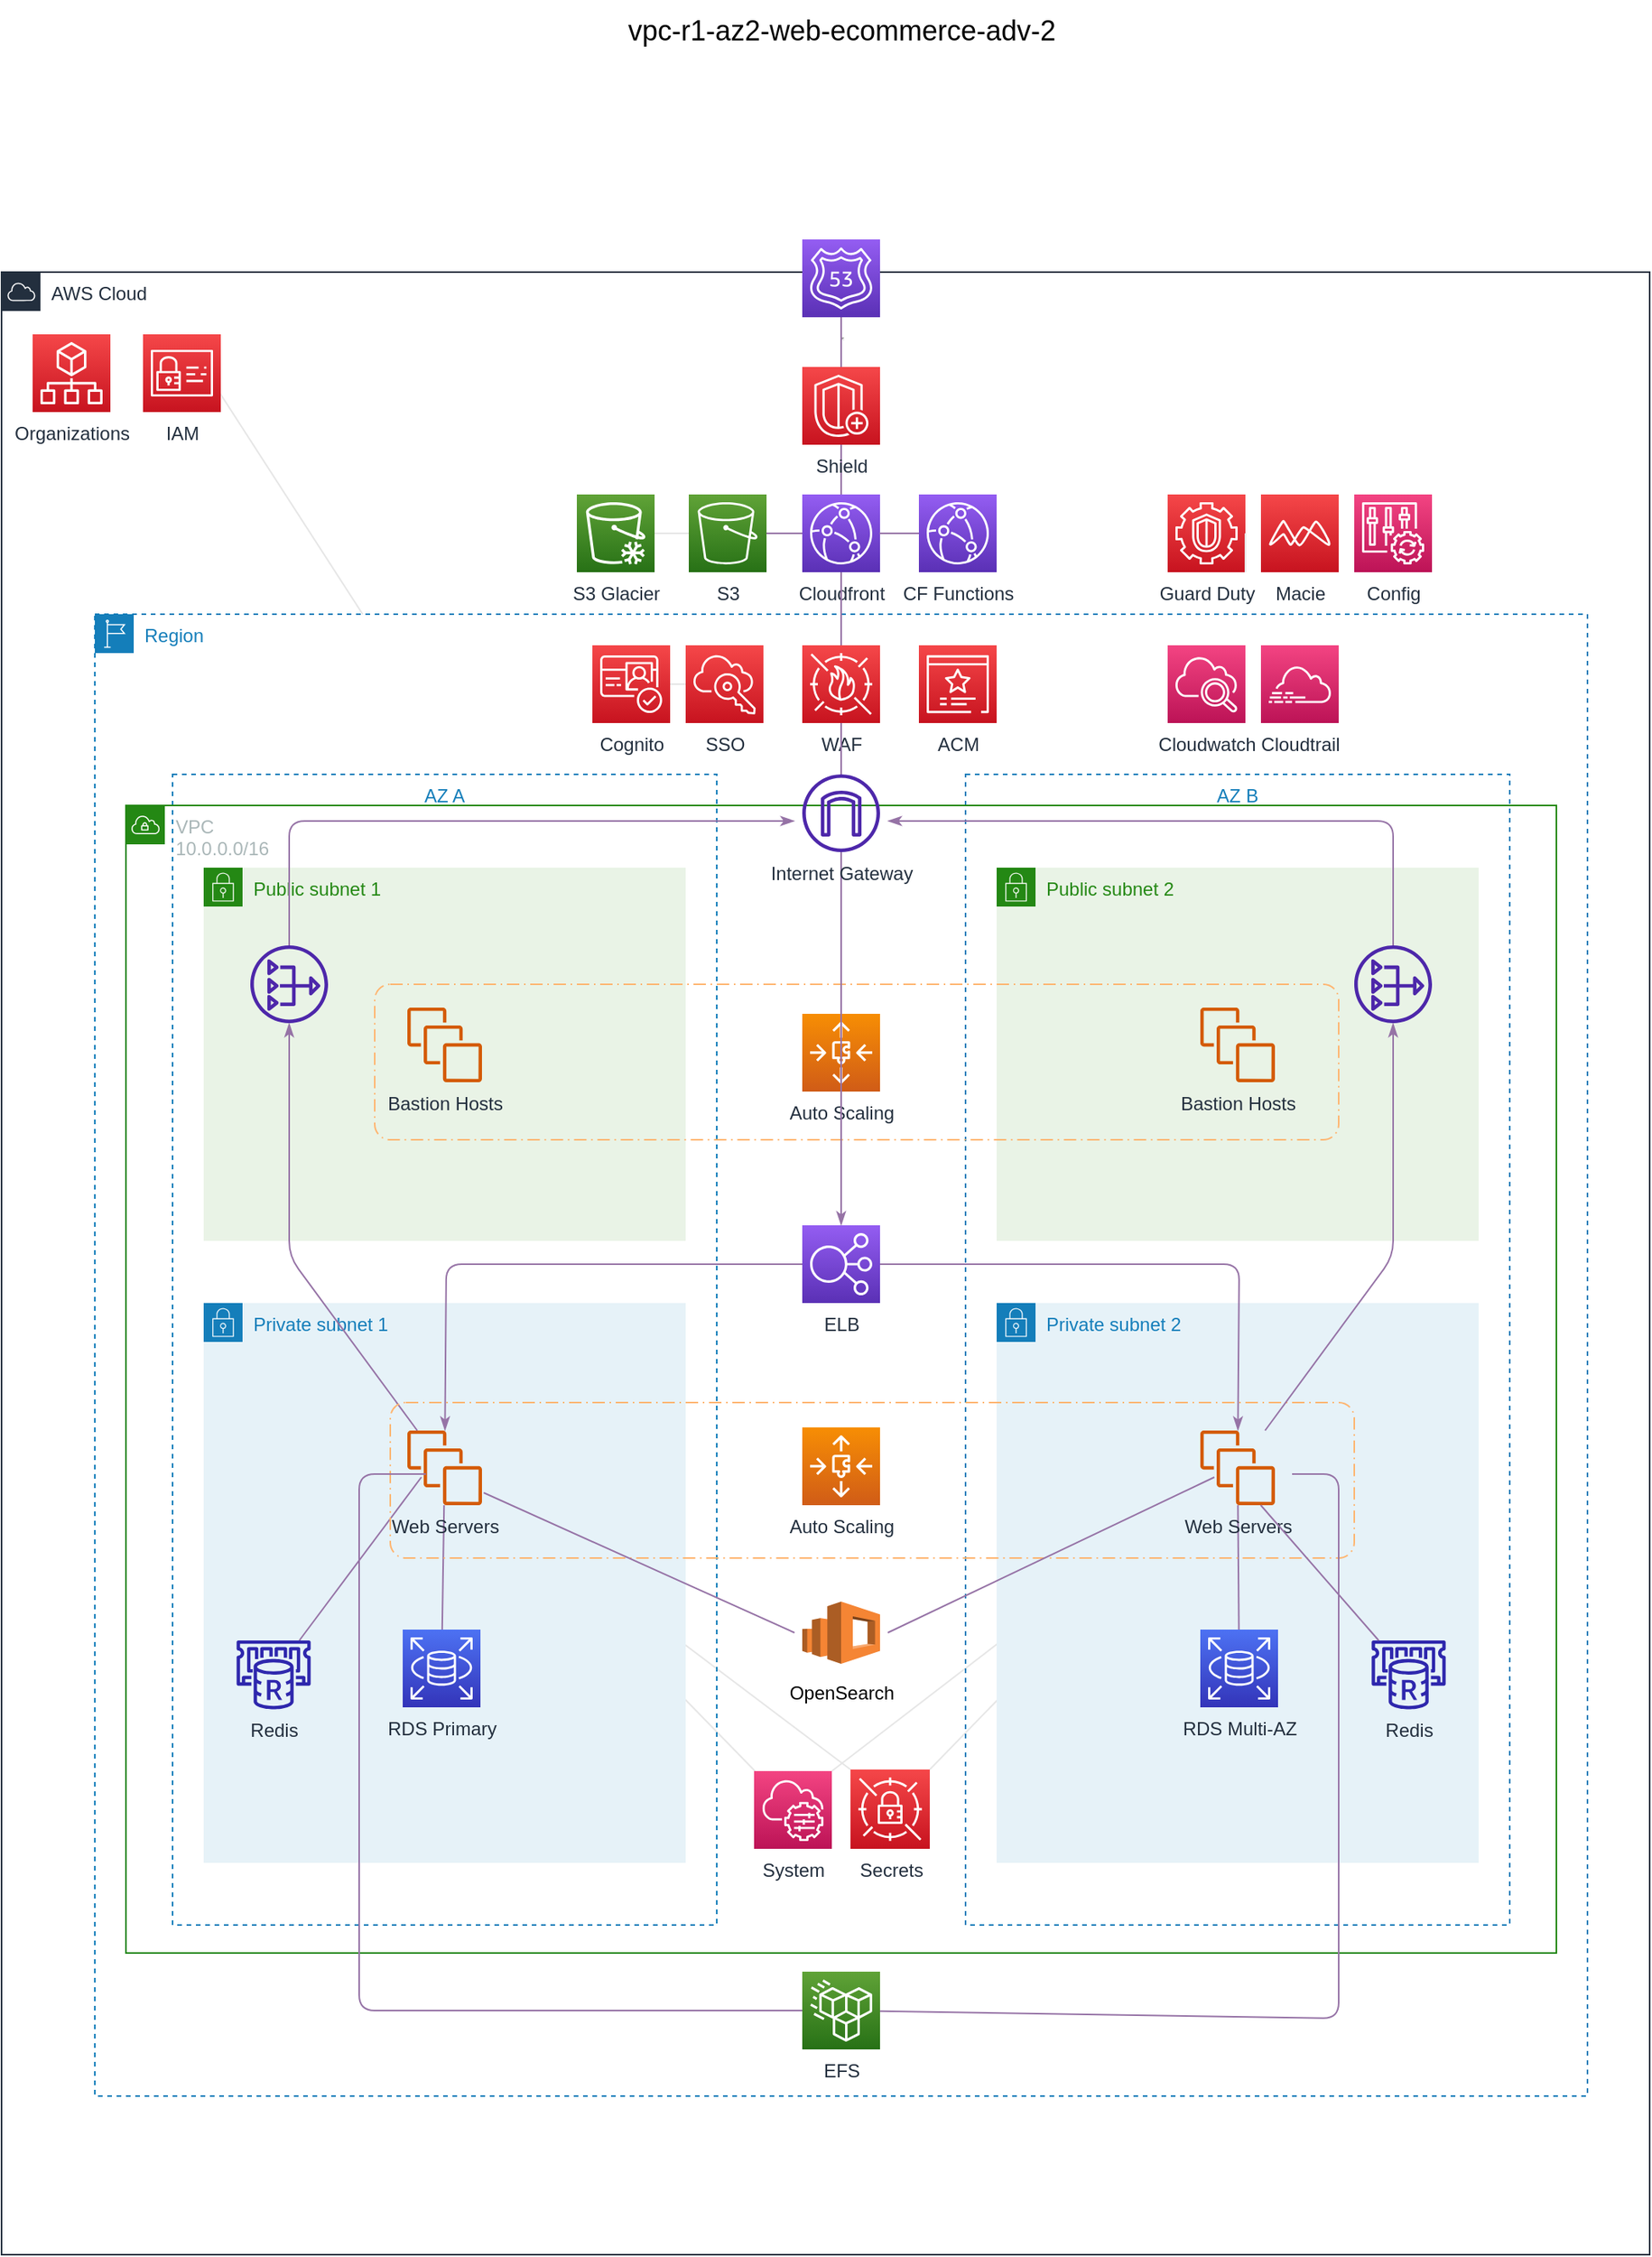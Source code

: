<mxfile version="20.8.16" type="device"><diagram name="Page-1" id="RVRN6z7Y3mXThmnd-GB7"><mxGraphModel dx="1774" dy="1296" grid="1" gridSize="10" guides="1" tooltips="1" connect="1" arrows="1" fold="1" page="1" pageScale="1" pageWidth="1100" pageHeight="1700" math="0" shadow="0"><root><mxCell id="0"/><mxCell id="1" parent="0"/><mxCell id="J4mi_5-vg6hKInEuO256-11" value="&lt;font style=&quot;font-size: 18px;&quot;&gt;vpc-r1-az2-web-ecommerce-adv-2&lt;/font&gt;" style="text;html=1;align=center;verticalAlign=middle;resizable=0;points=[];autosize=1;strokeColor=none;fillColor=none;" vertex="1" parent="1"><mxGeometry x="410" y="10" width="300" height="40" as="geometry"/></mxCell><mxCell id="J4mi_5-vg6hKInEuO256-153" value="" style="group" vertex="1" connectable="0" parent="1"><mxGeometry x="20" y="164" width="1060" height="1296" as="geometry"/></mxCell><mxCell id="J4mi_5-vg6hKInEuO256-117" style="edgeStyle=none;rounded=1;orthogonalLoop=1;jettySize=auto;html=1;fontSize=12;endArrow=none;endFill=0;elbow=vertical;fillColor=#f5f5f5;strokeColor=#E6E6E6;" edge="1" parent="J4mi_5-vg6hKInEuO256-153" source="J4mi_5-vg6hKInEuO256-109"><mxGeometry relative="1" as="geometry"><mxPoint x="310" y="806" as="targetPoint"/></mxGeometry></mxCell><mxCell id="J4mi_5-vg6hKInEuO256-118" style="edgeStyle=none;rounded=1;orthogonalLoop=1;jettySize=auto;html=1;exitX=1;exitY=0;exitDx=0;exitDy=0;exitPerimeter=0;strokeColor=#E6E6E6;fontSize=12;endArrow=none;endFill=0;elbow=vertical;" edge="1" parent="J4mi_5-vg6hKInEuO256-153" source="J4mi_5-vg6hKInEuO256-109"><mxGeometry relative="1" as="geometry"><mxPoint x="780" y="796" as="targetPoint"/></mxGeometry></mxCell><mxCell id="J4mi_5-vg6hKInEuO256-119" style="edgeStyle=none;rounded=1;orthogonalLoop=1;jettySize=auto;html=1;exitX=0;exitY=0;exitDx=0;exitDy=0;exitPerimeter=0;strokeColor=#E6E6E6;fontSize=12;endArrow=none;endFill=0;elbow=vertical;" edge="1" parent="J4mi_5-vg6hKInEuO256-153" source="J4mi_5-vg6hKInEuO256-107"><mxGeometry relative="1" as="geometry"><mxPoint x="310" y="806" as="targetPoint"/></mxGeometry></mxCell><mxCell id="J4mi_5-vg6hKInEuO256-120" style="edgeStyle=none;rounded=1;orthogonalLoop=1;jettySize=auto;html=1;exitX=1;exitY=0;exitDx=0;exitDy=0;exitPerimeter=0;strokeColor=#E6E6E6;fontSize=12;endArrow=none;endFill=0;elbow=vertical;" edge="1" parent="J4mi_5-vg6hKInEuO256-153" source="J4mi_5-vg6hKInEuO256-107"><mxGeometry relative="1" as="geometry"><mxPoint x="780" y="796" as="targetPoint"/></mxGeometry></mxCell><mxCell id="J4mi_5-vg6hKInEuO256-131" value="Cognito" style="sketch=0;points=[[0,0,0],[0.25,0,0],[0.5,0,0],[0.75,0,0],[1,0,0],[0,1,0],[0.25,1,0],[0.5,1,0],[0.75,1,0],[1,1,0],[0,0.25,0],[0,0.5,0],[0,0.75,0],[1,0.25,0],[1,0.5,0],[1,0.75,0]];outlineConnect=0;fontColor=#232F3E;gradientColor=#F54749;gradientDirection=north;fillColor=#C7131F;strokeColor=#ffffff;dashed=0;verticalLabelPosition=bottom;verticalAlign=top;align=center;html=1;fontSize=12;fontStyle=0;aspect=fixed;shape=mxgraph.aws4.resourceIcon;resIcon=mxgraph.aws4.cognito;shadow=0;strokeWidth=1;" vertex="1" parent="J4mi_5-vg6hKInEuO256-153"><mxGeometry x="380" y="261" width="50" height="50" as="geometry"/></mxCell><mxCell id="J4mi_5-vg6hKInEuO256-134" value="SSO" style="sketch=0;points=[[0,0,0],[0.25,0,0],[0.5,0,0],[0.75,0,0],[1,0,0],[0,1,0],[0.25,1,0],[0.5,1,0],[0.75,1,0],[1,1,0],[0,0.25,0],[0,0.5,0],[0,0.75,0],[1,0.25,0],[1,0.5,0],[1,0.75,0]];outlineConnect=0;fontColor=#232F3E;gradientColor=#F54749;gradientDirection=north;fillColor=#C7131F;strokeColor=#ffffff;dashed=0;verticalLabelPosition=bottom;verticalAlign=top;align=center;html=1;fontSize=12;fontStyle=0;aspect=fixed;shape=mxgraph.aws4.resourceIcon;resIcon=mxgraph.aws4.single_sign_on;shadow=0;strokeWidth=1;" vertex="1" parent="J4mi_5-vg6hKInEuO256-153"><mxGeometry x="440" y="261" width="50" height="50" as="geometry"/></mxCell><mxCell id="J4mi_5-vg6hKInEuO256-136" value="" style="edgeStyle=none;rounded=1;orthogonalLoop=1;jettySize=auto;html=1;strokeColor=#E6E6E6;fontSize=12;endArrow=none;endFill=0;elbow=vertical;" edge="1" parent="J4mi_5-vg6hKInEuO256-153" source="J4mi_5-vg6hKInEuO256-131" target="J4mi_5-vg6hKInEuO256-134"><mxGeometry relative="1" as="geometry"/></mxCell><mxCell id="J4mi_5-vg6hKInEuO256-1" value="AWS Cloud" style="points=[[0,0],[0.25,0],[0.5,0],[0.75,0],[1,0],[1,0.25],[1,0.5],[1,0.75],[1,1],[0.75,1],[0.5,1],[0.25,1],[0,1],[0,0.75],[0,0.5],[0,0.25]];outlineConnect=0;gradientColor=none;html=1;whiteSpace=wrap;fontSize=12;fontStyle=0;container=0;pointerEvents=0;collapsible=0;recursiveResize=0;shape=mxgraph.aws4.group;grIcon=mxgraph.aws4.group_aws_cloud;strokeColor=#232F3E;fillColor=none;verticalAlign=top;align=left;spacingLeft=30;fontColor=#232F3E;dashed=0;movable=1;resizable=1;rotatable=1;deletable=1;editable=1;connectable=1;" vertex="1" parent="J4mi_5-vg6hKInEuO256-153"><mxGeometry y="21" width="1060" height="1275" as="geometry"/></mxCell><mxCell id="J4mi_5-vg6hKInEuO256-13" value="Public subnet 1&lt;br&gt;" style="points=[[0,0],[0.25,0],[0.5,0],[0.75,0],[1,0],[1,0.25],[1,0.5],[1,0.75],[1,1],[0.75,1],[0.5,1],[0.25,1],[0,1],[0,0.75],[0,0.5],[0,0.25]];outlineConnect=0;gradientColor=none;html=1;whiteSpace=wrap;fontSize=12;fontStyle=0;container=1;pointerEvents=0;collapsible=0;recursiveResize=0;shape=mxgraph.aws4.group;grIcon=mxgraph.aws4.group_security_group;grStroke=0;strokeColor=#248814;fillColor=#E9F3E6;verticalAlign=top;align=left;spacingLeft=30;fontColor=#248814;dashed=0;" vertex="1" parent="J4mi_5-vg6hKInEuO256-153"><mxGeometry x="130" y="404" width="310" height="240" as="geometry"/></mxCell><mxCell id="J4mi_5-vg6hKInEuO256-33" value="Bastion Hosts" style="sketch=0;outlineConnect=0;fontColor=#232F3E;gradientColor=none;fillColor=#D45B07;strokeColor=none;dashed=0;verticalLabelPosition=bottom;verticalAlign=top;align=center;html=1;fontSize=12;fontStyle=0;aspect=fixed;pointerEvents=1;shape=mxgraph.aws4.instances;shadow=0;" vertex="1" parent="J4mi_5-vg6hKInEuO256-13"><mxGeometry x="131" y="90" width="48" height="48" as="geometry"/></mxCell><mxCell id="J4mi_5-vg6hKInEuO256-14" value="Private subnet 1" style="points=[[0,0],[0.25,0],[0.5,0],[0.75,0],[1,0],[1,0.25],[1,0.5],[1,0.75],[1,1],[0.75,1],[0.5,1],[0.25,1],[0,1],[0,0.75],[0,0.5],[0,0.25]];outlineConnect=0;gradientColor=none;html=1;whiteSpace=wrap;fontSize=12;fontStyle=0;container=1;pointerEvents=0;collapsible=0;recursiveResize=0;shape=mxgraph.aws4.group;grIcon=mxgraph.aws4.group_security_group;grStroke=0;strokeColor=#147EBA;fillColor=#E6F2F8;verticalAlign=top;align=left;spacingLeft=30;fontColor=#147EBA;dashed=0;" vertex="1" parent="J4mi_5-vg6hKInEuO256-153"><mxGeometry x="130" y="684" width="310" height="360" as="geometry"/></mxCell><mxCell id="J4mi_5-vg6hKInEuO256-43" style="edgeStyle=none;rounded=1;orthogonalLoop=1;jettySize=auto;html=1;fontSize=18;endArrow=none;endFill=0;fillColor=#e1d5e7;strokeColor=#9673a6;" edge="1" parent="J4mi_5-vg6hKInEuO256-14" source="J4mi_5-vg6hKInEuO256-31" target="J4mi_5-vg6hKInEuO256-37"><mxGeometry relative="1" as="geometry"/></mxCell><mxCell id="J4mi_5-vg6hKInEuO256-31" value="Web Servers" style="sketch=0;outlineConnect=0;fontColor=#232F3E;gradientColor=none;fillColor=#D45B07;strokeColor=none;dashed=0;verticalLabelPosition=bottom;verticalAlign=top;align=center;html=1;fontSize=12;fontStyle=0;aspect=fixed;pointerEvents=1;shape=mxgraph.aws4.instances;shadow=0;" vertex="1" parent="J4mi_5-vg6hKInEuO256-14"><mxGeometry x="131" y="82" width="48" height="48" as="geometry"/></mxCell><mxCell id="J4mi_5-vg6hKInEuO256-37" value="RDS Primary" style="sketch=0;points=[[0,0,0],[0.25,0,0],[0.5,0,0],[0.75,0,0],[1,0,0],[0,1,0],[0.25,1,0],[0.5,1,0],[0.75,1,0],[1,1,0],[0,0.25,0],[0,0.5,0],[0,0.75,0],[1,0.25,0],[1,0.5,0],[1,0.75,0]];outlineConnect=0;fontColor=#232F3E;gradientColor=#4D72F3;gradientDirection=north;fillColor=#3334B9;strokeColor=#ffffff;dashed=0;verticalLabelPosition=bottom;verticalAlign=top;align=center;html=1;fontSize=12;fontStyle=0;aspect=fixed;shape=mxgraph.aws4.resourceIcon;resIcon=mxgraph.aws4.rds;shadow=0;" vertex="1" parent="J4mi_5-vg6hKInEuO256-14"><mxGeometry x="128" y="210" width="50" height="50" as="geometry"/></mxCell><mxCell id="J4mi_5-vg6hKInEuO256-2" value="Region" style="points=[[0,0],[0.25,0],[0.5,0],[0.75,0],[1,0],[1,0.25],[1,0.5],[1,0.75],[1,1],[0.75,1],[0.5,1],[0.25,1],[0,1],[0,0.75],[0,0.5],[0,0.25]];outlineConnect=0;gradientColor=none;html=1;whiteSpace=wrap;fontSize=12;fontStyle=0;container=0;pointerEvents=0;collapsible=0;recursiveResize=0;shape=mxgraph.aws4.group;grIcon=mxgraph.aws4.group_region;strokeColor=#147EBA;fillColor=none;verticalAlign=top;align=left;spacingLeft=30;fontColor=#147EBA;dashed=1;" vertex="1" parent="J4mi_5-vg6hKInEuO256-153"><mxGeometry x="60" y="241" width="960" height="953" as="geometry"/></mxCell><mxCell id="J4mi_5-vg6hKInEuO256-9" value="AZ A" style="fillColor=none;strokeColor=#147EBA;dashed=1;verticalAlign=top;fontStyle=0;fontColor=#147EBA;" vertex="1" parent="J4mi_5-vg6hKInEuO256-153"><mxGeometry x="110" y="344" width="350" height="740" as="geometry"/></mxCell><mxCell id="J4mi_5-vg6hKInEuO256-48" style="edgeStyle=none;rounded=1;orthogonalLoop=1;jettySize=auto;html=1;fontSize=18;endArrow=classicThin;endFill=1;fillColor=#e1d5e7;strokeColor=#9673a6;" edge="1" parent="J4mi_5-vg6hKInEuO256-153" source="J4mi_5-vg6hKInEuO256-35"><mxGeometry relative="1" as="geometry"><mxPoint x="510" y="374" as="targetPoint"/><Array as="points"><mxPoint x="185" y="374"/></Array></mxGeometry></mxCell><mxCell id="J4mi_5-vg6hKInEuO256-35" value="" style="sketch=0;outlineConnect=0;fontColor=#232F3E;gradientColor=none;fillColor=#4D27AA;strokeColor=none;dashed=0;verticalLabelPosition=bottom;verticalAlign=top;align=center;html=1;fontSize=12;fontStyle=0;aspect=fixed;pointerEvents=1;shape=mxgraph.aws4.nat_gateway;shadow=0;" vertex="1" parent="J4mi_5-vg6hKInEuO256-153"><mxGeometry x="160" y="454" width="50" height="50" as="geometry"/></mxCell><mxCell id="J4mi_5-vg6hKInEuO256-41" style="edgeStyle=none;rounded=1;orthogonalLoop=1;jettySize=auto;html=1;fontSize=18;endArrow=classicThin;endFill=1;fillColor=#e1d5e7;strokeColor=#9673a6;" edge="1" parent="J4mi_5-vg6hKInEuO256-153" source="J4mi_5-vg6hKInEuO256-29" target="J4mi_5-vg6hKInEuO256-31"><mxGeometry relative="1" as="geometry"><Array as="points"><mxPoint x="286" y="659"/></Array></mxGeometry></mxCell><mxCell id="J4mi_5-vg6hKInEuO256-47" style="edgeStyle=none;rounded=1;orthogonalLoop=1;jettySize=auto;html=1;fontSize=18;endArrow=classicThin;endFill=1;fillColor=#e1d5e7;strokeColor=#9673a6;" edge="1" parent="J4mi_5-vg6hKInEuO256-153" source="J4mi_5-vg6hKInEuO256-31" target="J4mi_5-vg6hKInEuO256-35"><mxGeometry relative="1" as="geometry"><Array as="points"><mxPoint x="185" y="654"/></Array></mxGeometry></mxCell><mxCell id="J4mi_5-vg6hKInEuO256-82" value="Cloudfront" style="sketch=0;points=[[0,0,0],[0.25,0,0],[0.5,0,0],[0.75,0,0],[1,0,0],[0,1,0],[0.25,1,0],[0.5,1,0],[0.75,1,0],[1,1,0],[0,0.25,0],[0,0.5,0],[0,0.75,0],[1,0.25,0],[1,0.5,0],[1,0.75,0]];outlineConnect=0;fontColor=#232F3E;gradientColor=#945DF2;gradientDirection=north;fillColor=#5A30B5;strokeColor=#ffffff;dashed=0;verticalLabelPosition=bottom;verticalAlign=top;align=center;html=1;fontSize=12;fontStyle=0;aspect=fixed;shape=mxgraph.aws4.resourceIcon;resIcon=mxgraph.aws4.cloudfront;shadow=0;strokeWidth=1;" vertex="1" parent="J4mi_5-vg6hKInEuO256-153"><mxGeometry x="515" y="164" width="50" height="50" as="geometry"/></mxCell><mxCell id="J4mi_5-vg6hKInEuO256-86" style="edgeStyle=none;rounded=1;orthogonalLoop=1;jettySize=auto;html=1;fontSize=18;endArrow=none;endFill=0;fillColor=#e1d5e7;strokeColor=#9673a6;" edge="1" parent="J4mi_5-vg6hKInEuO256-153" source="J4mi_5-vg6hKInEuO256-85" target="J4mi_5-vg6hKInEuO256-82"><mxGeometry relative="1" as="geometry"/></mxCell><mxCell id="J4mi_5-vg6hKInEuO256-85" value="S3" style="sketch=0;points=[[0,0,0],[0.25,0,0],[0.5,0,0],[0.75,0,0],[1,0,0],[0,1,0],[0.25,1,0],[0.5,1,0],[0.75,1,0],[1,1,0],[0,0.25,0],[0,0.5,0],[0,0.75,0],[1,0.25,0],[1,0.5,0],[1,0.75,0]];outlineConnect=0;fontColor=#232F3E;gradientColor=#60A337;gradientDirection=north;fillColor=#277116;strokeColor=#ffffff;dashed=0;verticalLabelPosition=bottom;verticalAlign=top;align=center;html=1;fontSize=12;fontStyle=0;aspect=fixed;shape=mxgraph.aws4.resourceIcon;resIcon=mxgraph.aws4.s3;shadow=0;strokeWidth=1;" vertex="1" parent="J4mi_5-vg6hKInEuO256-153"><mxGeometry x="442" y="164" width="50" height="50" as="geometry"/></mxCell><mxCell id="J4mi_5-vg6hKInEuO256-81" style="edgeStyle=none;rounded=1;orthogonalLoop=1;jettySize=auto;html=1;fontSize=18;endArrow=none;endFill=0;fillColor=#e1d5e7;strokeColor=#9673a6;" edge="1" parent="J4mi_5-vg6hKInEuO256-153" source="J4mi_5-vg6hKInEuO256-72"><mxGeometry relative="1" as="geometry"><mxPoint x="270" y="796" as="targetPoint"/></mxGeometry></mxCell><mxCell id="J4mi_5-vg6hKInEuO256-97" style="edgeStyle=entityRelationEdgeStyle;rounded=1;orthogonalLoop=1;jettySize=auto;html=1;entryX=1;entryY=0.5;entryDx=0;entryDy=0;entryPerimeter=0;fontSize=12;endArrow=none;endFill=0;elbow=vertical;fillColor=#e1d5e7;strokeColor=#9673a6;" edge="1" parent="J4mi_5-vg6hKInEuO256-153" source="J4mi_5-vg6hKInEuO256-95" target="J4mi_5-vg6hKInEuO256-82"><mxGeometry relative="1" as="geometry"/></mxCell><mxCell id="J4mi_5-vg6hKInEuO256-95" value="CF Functions" style="sketch=0;points=[[0,0,0],[0.25,0,0],[0.5,0,0],[0.75,0,0],[1,0,0],[0,1,0],[0.25,1,0],[0.5,1,0],[0.75,1,0],[1,1,0],[0,0.25,0],[0,0.5,0],[0,0.75,0],[1,0.25,0],[1,0.5,0],[1,0.75,0]];outlineConnect=0;fontColor=#232F3E;gradientColor=#945DF2;gradientDirection=north;fillColor=#5A30B5;strokeColor=#ffffff;dashed=0;verticalLabelPosition=bottom;verticalAlign=top;align=center;html=1;fontSize=12;fontStyle=0;aspect=fixed;shape=mxgraph.aws4.resourceIcon;resIcon=mxgraph.aws4.cloudfront;shadow=0;strokeWidth=1;" vertex="1" parent="J4mi_5-vg6hKInEuO256-153"><mxGeometry x="590" y="164" width="50" height="50" as="geometry"/></mxCell><mxCell id="J4mi_5-vg6hKInEuO256-98" value="ACM" style="sketch=0;points=[[0,0,0],[0.25,0,0],[0.5,0,0],[0.75,0,0],[1,0,0],[0,1,0],[0.25,1,0],[0.5,1,0],[0.75,1,0],[1,1,0],[0,0.25,0],[0,0.5,0],[0,0.75,0],[1,0.25,0],[1,0.5,0],[1,0.75,0]];outlineConnect=0;fontColor=#232F3E;gradientColor=#F54749;gradientDirection=north;fillColor=#C7131F;strokeColor=#ffffff;dashed=0;verticalLabelPosition=bottom;verticalAlign=top;align=center;html=1;fontSize=12;fontStyle=0;aspect=fixed;shape=mxgraph.aws4.resourceIcon;resIcon=mxgraph.aws4.certificate_manager_3;shadow=0;strokeWidth=1;" vertex="1" parent="J4mi_5-vg6hKInEuO256-153"><mxGeometry x="590" y="261" width="50" height="50" as="geometry"/></mxCell><mxCell id="J4mi_5-vg6hKInEuO256-20" value="&lt;hr&gt;" style="sketch=0;points=[[0,0,0],[0.25,0,0],[0.5,0,0],[0.75,0,0],[1,0,0],[0,1,0],[0.25,1,0],[0.5,1,0],[0.75,1,0],[1,1,0],[0,0.25,0],[0,0.5,0],[0,0.75,0],[1,0.25,0],[1,0.5,0],[1,0.75,0]];outlineConnect=0;fontColor=#232F3E;gradientColor=#945DF2;gradientDirection=north;fillColor=#5A30B5;strokeColor=#ffffff;dashed=0;verticalLabelPosition=bottom;verticalAlign=top;align=center;html=1;fontSize=12;fontStyle=0;aspect=fixed;shape=mxgraph.aws4.resourceIcon;resIcon=mxgraph.aws4.route_53;" vertex="1" parent="J4mi_5-vg6hKInEuO256-153"><mxGeometry x="515" width="50" height="50" as="geometry"/></mxCell><mxCell id="J4mi_5-vg6hKInEuO256-84" style="edgeStyle=none;rounded=1;orthogonalLoop=1;jettySize=auto;html=1;entryX=0.5;entryY=0;entryDx=0;entryDy=0;entryPerimeter=0;fontSize=18;endArrow=none;endFill=0;fillColor=#e1d5e7;strokeColor=#9673a6;startArrow=none;" edge="1" parent="J4mi_5-vg6hKInEuO256-153" source="J4mi_5-vg6hKInEuO256-140" target="J4mi_5-vg6hKInEuO256-82"><mxGeometry relative="1" as="geometry"/></mxCell><mxCell id="J4mi_5-vg6hKInEuO256-128" style="edgeStyle=none;rounded=1;orthogonalLoop=1;jettySize=auto;html=1;entryX=0;entryY=0.5;entryDx=0;entryDy=0;entryPerimeter=0;strokeColor=#E6E6E6;fontSize=12;endArrow=none;endFill=0;elbow=vertical;fillColor=#f5f5f5;" edge="1" parent="J4mi_5-vg6hKInEuO256-153" source="J4mi_5-vg6hKInEuO256-123" target="J4mi_5-vg6hKInEuO256-85"><mxGeometry relative="1" as="geometry"/></mxCell><mxCell id="J4mi_5-vg6hKInEuO256-123" value="S3 Glacier" style="sketch=0;points=[[0,0,0],[0.25,0,0],[0.5,0,0],[0.75,0,0],[1,0,0],[0,1,0],[0.25,1,0],[0.5,1,0],[0.75,1,0],[1,1,0],[0,0.25,0],[0,0.5,0],[0,0.75,0],[1,0.25,0],[1,0.5,0],[1,0.75,0]];outlineConnect=0;fontColor=#232F3E;gradientColor=#60A337;gradientDirection=north;fillColor=#277116;strokeColor=#ffffff;dashed=0;verticalLabelPosition=bottom;verticalAlign=top;align=center;html=1;fontSize=12;fontStyle=0;aspect=fixed;shape=mxgraph.aws4.resourceIcon;resIcon=mxgraph.aws4.glacier;shadow=0;strokeWidth=1;" vertex="1" parent="J4mi_5-vg6hKInEuO256-153"><mxGeometry x="370" y="164" width="50" height="50" as="geometry"/></mxCell><mxCell id="J4mi_5-vg6hKInEuO256-124" value="" style="edgeStyle=none;rounded=1;orthogonalLoop=1;jettySize=auto;html=1;strokeColor=#E6E6E6;fontSize=12;endArrow=none;endFill=0;elbow=vertical;" edge="1" parent="J4mi_5-vg6hKInEuO256-153" source="J4mi_5-vg6hKInEuO256-85" target="J4mi_5-vg6hKInEuO256-123"><mxGeometry relative="1" as="geometry"/></mxCell><mxCell id="J4mi_5-vg6hKInEuO256-141" style="edgeStyle=none;rounded=1;orthogonalLoop=1;jettySize=auto;html=1;exitX=0.5;exitY=0;exitDx=0;exitDy=0;exitPerimeter=0;strokeColor=#E6E6E6;fontSize=12;endArrow=none;endFill=0;elbow=vertical;" edge="1" parent="J4mi_5-vg6hKInEuO256-153" source="J4mi_5-vg6hKInEuO256-135" target="J4mi_5-vg6hKInEuO256-2"><mxGeometry relative="1" as="geometry"/></mxCell><mxCell id="J4mi_5-vg6hKInEuO256-135" value="IAM" style="sketch=0;points=[[0,0,0],[0.25,0,0],[0.5,0,0],[0.75,0,0],[1,0,0],[0,1,0],[0.25,1,0],[0.5,1,0],[0.75,1,0],[1,1,0],[0,0.25,0],[0,0.5,0],[0,0.75,0],[1,0.25,0],[1,0.5,0],[1,0.75,0]];outlineConnect=0;fontColor=#232F3E;gradientColor=#F54749;gradientDirection=north;fillColor=#C7131F;strokeColor=#ffffff;dashed=0;verticalLabelPosition=bottom;verticalAlign=top;align=center;html=1;fontSize=12;fontStyle=0;aspect=fixed;shape=mxgraph.aws4.resourceIcon;resIcon=mxgraph.aws4.identity_and_access_management;shadow=0;strokeWidth=1;" vertex="1" parent="J4mi_5-vg6hKInEuO256-153"><mxGeometry x="91" y="61" width="50" height="50" as="geometry"/></mxCell><mxCell id="J4mi_5-vg6hKInEuO256-137" value="Guard Duty" style="sketch=0;points=[[0,0,0],[0.25,0,0],[0.5,0,0],[0.75,0,0],[1,0,0],[0,1,0],[0.25,1,0],[0.5,1,0],[0.75,1,0],[1,1,0],[0,0.25,0],[0,0.5,0],[0,0.75,0],[1,0.25,0],[1,0.5,0],[1,0.75,0]];outlineConnect=0;fontColor=#232F3E;gradientColor=#F54749;gradientDirection=north;fillColor=#C7131F;strokeColor=#ffffff;dashed=0;verticalLabelPosition=bottom;verticalAlign=top;align=center;html=1;fontSize=12;fontStyle=0;aspect=fixed;shape=mxgraph.aws4.resourceIcon;resIcon=mxgraph.aws4.guardduty;shadow=0;strokeWidth=1;" vertex="1" parent="J4mi_5-vg6hKInEuO256-153"><mxGeometry x="750" y="164" width="50" height="50" as="geometry"/></mxCell><mxCell id="J4mi_5-vg6hKInEuO256-138" value="Macie" style="sketch=0;points=[[0,0,0],[0.25,0,0],[0.5,0,0],[0.75,0,0],[1,0,0],[0,1,0],[0.25,1,0],[0.5,1,0],[0.75,1,0],[1,1,0],[0,0.25,0],[0,0.5,0],[0,0.75,0],[1,0.25,0],[1,0.5,0],[1,0.75,0]];outlineConnect=0;fontColor=#232F3E;gradientColor=#F54749;gradientDirection=north;fillColor=#C7131F;strokeColor=#ffffff;dashed=0;verticalLabelPosition=bottom;verticalAlign=top;align=center;html=1;fontSize=12;fontStyle=0;aspect=fixed;shape=mxgraph.aws4.resourceIcon;resIcon=mxgraph.aws4.macie;shadow=0;strokeWidth=1;" vertex="1" parent="J4mi_5-vg6hKInEuO256-153"><mxGeometry x="810" y="164" width="50" height="50" as="geometry"/></mxCell><mxCell id="J4mi_5-vg6hKInEuO256-16" value="Public subnet 2" style="points=[[0,0],[0.25,0],[0.5,0],[0.75,0],[1,0],[1,0.25],[1,0.5],[1,0.75],[1,1],[0.75,1],[0.5,1],[0.25,1],[0,1],[0,0.75],[0,0.5],[0,0.25]];outlineConnect=0;gradientColor=none;html=1;whiteSpace=wrap;fontSize=12;fontStyle=0;container=1;pointerEvents=0;collapsible=0;recursiveResize=0;shape=mxgraph.aws4.group;grIcon=mxgraph.aws4.group_security_group;grStroke=0;strokeColor=#248814;fillColor=#E9F3E6;verticalAlign=top;align=left;spacingLeft=30;fontColor=#248814;dashed=0;" vertex="1" parent="J4mi_5-vg6hKInEuO256-153"><mxGeometry x="640" y="404" width="310" height="240" as="geometry"/></mxCell><mxCell id="J4mi_5-vg6hKInEuO256-10" value="AZ B" style="fillColor=none;strokeColor=#147EBA;dashed=1;verticalAlign=top;fontStyle=0;fontColor=#147EBA;" vertex="1" parent="J4mi_5-vg6hKInEuO256-153"><mxGeometry x="620" y="344" width="350" height="740" as="geometry"/></mxCell><mxCell id="J4mi_5-vg6hKInEuO256-17" value="Private subnet 2" style="points=[[0,0],[0.25,0],[0.5,0],[0.75,0],[1,0],[1,0.25],[1,0.5],[1,0.75],[1,1],[0.75,1],[0.5,1],[0.25,1],[0,1],[0,0.75],[0,0.5],[0,0.25]];outlineConnect=0;gradientColor=none;html=1;whiteSpace=wrap;fontSize=12;fontStyle=0;container=1;pointerEvents=0;collapsible=0;recursiveResize=0;shape=mxgraph.aws4.group;grIcon=mxgraph.aws4.group_security_group;grStroke=0;strokeColor=#147EBA;fillColor=#E6F2F8;verticalAlign=top;align=left;spacingLeft=30;fontColor=#147EBA;dashed=0;" vertex="1" parent="J4mi_5-vg6hKInEuO256-153"><mxGeometry x="640" y="684" width="310" height="360" as="geometry"/></mxCell><mxCell id="J4mi_5-vg6hKInEuO256-44" style="edgeStyle=none;rounded=1;orthogonalLoop=1;jettySize=auto;html=1;fontSize=18;endArrow=none;endFill=0;fillColor=#e1d5e7;strokeColor=#9673a6;" edge="1" parent="J4mi_5-vg6hKInEuO256-17" source="J4mi_5-vg6hKInEuO256-32" target="J4mi_5-vg6hKInEuO256-39"><mxGeometry relative="1" as="geometry"/></mxCell><mxCell id="J4mi_5-vg6hKInEuO256-32" value="Web Servers" style="sketch=0;outlineConnect=0;fontColor=#232F3E;gradientColor=none;fillColor=#D45B07;strokeColor=none;dashed=0;verticalLabelPosition=bottom;verticalAlign=top;align=center;html=1;fontSize=12;fontStyle=0;aspect=fixed;pointerEvents=1;shape=mxgraph.aws4.instances;shadow=0;" vertex="1" parent="J4mi_5-vg6hKInEuO256-17"><mxGeometry x="131" y="82" width="48" height="48" as="geometry"/></mxCell><mxCell id="J4mi_5-vg6hKInEuO256-39" value="RDS Multi-AZ" style="sketch=0;points=[[0,0,0],[0.25,0,0],[0.5,0,0],[0.75,0,0],[1,0,0],[0,1,0],[0.25,1,0],[0.5,1,0],[0.75,1,0],[1,1,0],[0,0.25,0],[0,0.5,0],[0,0.75,0],[1,0.25,0],[1,0.5,0],[1,0.75,0]];outlineConnect=0;fontColor=#232F3E;gradientColor=#4D72F3;gradientDirection=north;fillColor=#3334B9;strokeColor=#ffffff;dashed=0;verticalLabelPosition=bottom;verticalAlign=top;align=center;html=1;fontSize=12;fontStyle=0;aspect=fixed;shape=mxgraph.aws4.resourceIcon;resIcon=mxgraph.aws4.rds;shadow=0;" vertex="1" parent="J4mi_5-vg6hKInEuO256-17"><mxGeometry x="131" y="210" width="50" height="50" as="geometry"/></mxCell><mxCell id="J4mi_5-vg6hKInEuO256-71" value="" style="rounded=1;arcSize=10;dashed=1;fillColor=none;gradientColor=none;dashPattern=8 3 1 3;strokeWidth=1;shadow=0;sketch=0;fontSize=18;strokeColor=#FFB570;" vertex="1" parent="J4mi_5-vg6hKInEuO256-153"><mxGeometry x="250" y="748" width="620" height="100" as="geometry"/></mxCell><mxCell id="J4mi_5-vg6hKInEuO256-6" value="VPC&lt;br&gt;10.0.0.0/16" style="points=[[0,0],[0.25,0],[0.5,0],[0.75,0],[1,0],[1,0.25],[1,0.5],[1,0.75],[1,1],[0.75,1],[0.5,1],[0.25,1],[0,1],[0,0.75],[0,0.5],[0,0.25]];outlineConnect=0;gradientColor=none;html=1;whiteSpace=wrap;fontSize=12;fontStyle=0;container=1;pointerEvents=0;collapsible=0;recursiveResize=0;shape=mxgraph.aws4.group;grIcon=mxgraph.aws4.group_vpc;strokeColor=#248814;fillColor=none;verticalAlign=top;align=left;spacingLeft=30;fontColor=#AAB7B8;dashed=0;movable=1;resizable=1;rotatable=1;deletable=1;editable=1;connectable=1;" vertex="1" parent="J4mi_5-vg6hKInEuO256-153"><mxGeometry x="80" y="364" width="920" height="738" as="geometry"/></mxCell><mxCell id="J4mi_5-vg6hKInEuO256-29" value="ELB" style="sketch=0;points=[[0,0,0],[0.25,0,0],[0.5,0,0],[0.75,0,0],[1,0,0],[0,1,0],[0.25,1,0],[0.5,1,0],[0.75,1,0],[1,1,0],[0,0.25,0],[0,0.5,0],[0,0.75,0],[1,0.25,0],[1,0.5,0],[1,0.75,0]];outlineConnect=0;fontColor=#232F3E;gradientColor=#945DF2;gradientDirection=north;fillColor=#5A30B5;strokeColor=#ffffff;dashed=0;verticalLabelPosition=bottom;verticalAlign=top;align=center;html=1;fontSize=12;fontStyle=0;aspect=fixed;shape=mxgraph.aws4.resourceIcon;resIcon=mxgraph.aws4.elastic_load_balancing;shadow=0;" vertex="1" parent="J4mi_5-vg6hKInEuO256-6"><mxGeometry x="435" y="270" width="50" height="50" as="geometry"/></mxCell><mxCell id="J4mi_5-vg6hKInEuO256-57" value="Auto Scaling" style="sketch=0;points=[[0,0,0],[0.25,0,0],[0.5,0,0],[0.75,0,0],[1,0,0],[0,1,0],[0.25,1,0],[0.5,1,0],[0.75,1,0],[1,1,0],[0,0.25,0],[0,0.5,0],[0,0.75,0],[1,0.25,0],[1,0.5,0],[1,0.75,0]];outlineConnect=0;fontColor=#232F3E;gradientColor=#F78E04;gradientDirection=north;fillColor=#D05C17;strokeColor=#ffffff;dashed=0;verticalLabelPosition=bottom;verticalAlign=top;align=center;html=1;fontSize=12;fontStyle=0;aspect=fixed;shape=mxgraph.aws4.resourceIcon;resIcon=mxgraph.aws4.auto_scaling3;shadow=0;" vertex="1" parent="J4mi_5-vg6hKInEuO256-6"><mxGeometry x="435" y="400" width="50" height="50" as="geometry"/></mxCell><mxCell id="J4mi_5-vg6hKInEuO256-64" value="" style="rounded=1;arcSize=10;dashed=1;fillColor=none;gradientColor=none;dashPattern=8 3 1 3;strokeWidth=1;shadow=0;sketch=0;fontSize=18;strokeColor=#FFB570;" vertex="1" parent="J4mi_5-vg6hKInEuO256-6"><mxGeometry x="160" y="115" width="620" height="100" as="geometry"/></mxCell><mxCell id="J4mi_5-vg6hKInEuO256-60" value="Auto Scaling" style="sketch=0;points=[[0,0,0],[0.25,0,0],[0.5,0,0],[0.75,0,0],[1,0,0],[0,1,0],[0.25,1,0],[0.5,1,0],[0.75,1,0],[1,1,0],[0,0.25,0],[0,0.5,0],[0,0.75,0],[1,0.25,0],[1,0.5,0],[1,0.75,0]];outlineConnect=0;fontColor=#232F3E;gradientColor=#F78E04;gradientDirection=north;fillColor=#D05C17;strokeColor=#ffffff;dashed=0;verticalLabelPosition=bottom;verticalAlign=top;align=center;html=1;fontSize=12;fontStyle=0;aspect=fixed;shape=mxgraph.aws4.resourceIcon;resIcon=mxgraph.aws4.auto_scaling3;shadow=0;" vertex="1" parent="J4mi_5-vg6hKInEuO256-6"><mxGeometry x="435" y="134" width="50" height="50" as="geometry"/></mxCell><mxCell id="J4mi_5-vg6hKInEuO256-88" value="&lt;font style=&quot;font-size: 12px;&quot;&gt;OpenSearch&lt;/font&gt;" style="outlineConnect=0;dashed=0;verticalLabelPosition=bottom;verticalAlign=top;align=center;html=1;shape=mxgraph.aws3.elasticsearch_service;fillColor=#F58534;gradientColor=none;shadow=0;sketch=0;strokeColor=#FFB570;strokeWidth=1;fontSize=18;" vertex="1" parent="J4mi_5-vg6hKInEuO256-6"><mxGeometry x="435" y="512" width="50" height="40" as="geometry"/></mxCell><mxCell id="J4mi_5-vg6hKInEuO256-107" value="Secrets" style="sketch=0;points=[[0,0,0],[0.25,0,0],[0.5,0,0],[0.75,0,0],[1,0,0],[0,1,0],[0.25,1,0],[0.5,1,0],[0.75,1,0],[1,1,0],[0,0.25,0],[0,0.5,0],[0,0.75,0],[1,0.25,0],[1,0.5,0],[1,0.75,0]];outlineConnect=0;fontColor=#232F3E;gradientColor=#F54749;gradientDirection=north;fillColor=#C7131F;strokeColor=#ffffff;dashed=0;verticalLabelPosition=bottom;verticalAlign=top;align=center;html=1;fontSize=12;fontStyle=0;aspect=fixed;shape=mxgraph.aws4.resourceIcon;resIcon=mxgraph.aws4.secrets_manager;shadow=0;strokeWidth=1;" vertex="1" parent="J4mi_5-vg6hKInEuO256-6"><mxGeometry x="466" y="620" width="51" height="51" as="geometry"/></mxCell><mxCell id="J4mi_5-vg6hKInEuO256-109" value="System" style="sketch=0;points=[[0,0,0],[0.25,0,0],[0.5,0,0],[0.75,0,0],[1,0,0],[0,1,0],[0.25,1,0],[0.5,1,0],[0.75,1,0],[1,1,0],[0,0.25,0],[0,0.5,0],[0,0.75,0],[1,0.25,0],[1,0.5,0],[1,0.75,0]];points=[[0,0,0],[0.25,0,0],[0.5,0,0],[0.75,0,0],[1,0,0],[0,1,0],[0.25,1,0],[0.5,1,0],[0.75,1,0],[1,1,0],[0,0.25,0],[0,0.5,0],[0,0.75,0],[1,0.25,0],[1,0.5,0],[1,0.75,0]];outlineConnect=0;fontColor=#232F3E;gradientColor=#F34482;gradientDirection=north;fillColor=#BC1356;strokeColor=#ffffff;dashed=0;verticalLabelPosition=bottom;verticalAlign=top;align=center;html=1;fontSize=12;fontStyle=0;aspect=fixed;shape=mxgraph.aws4.resourceIcon;resIcon=mxgraph.aws4.systems_manager;shadow=0;strokeWidth=1;" vertex="1" parent="J4mi_5-vg6hKInEuO256-6"><mxGeometry x="404" y="621" width="50" height="50" as="geometry"/></mxCell><mxCell id="J4mi_5-vg6hKInEuO256-112" style="edgeStyle=none;rounded=1;orthogonalLoop=1;jettySize=auto;html=1;entryX=1;entryY=0;entryDx=0;entryDy=0;entryPerimeter=0;fontSize=12;endArrow=none;endFill=0;elbow=vertical;" edge="1" parent="J4mi_5-vg6hKInEuO256-6" source="J4mi_5-vg6hKInEuO256-109" target="J4mi_5-vg6hKInEuO256-109"><mxGeometry relative="1" as="geometry"/></mxCell><mxCell id="J4mi_5-vg6hKInEuO256-113" style="edgeStyle=none;rounded=1;orthogonalLoop=1;jettySize=auto;html=1;entryX=0.5;entryY=0;entryDx=0;entryDy=0;entryPerimeter=0;fontSize=12;endArrow=none;endFill=0;elbow=vertical;" edge="1" parent="J4mi_5-vg6hKInEuO256-6" source="J4mi_5-vg6hKInEuO256-109" target="J4mi_5-vg6hKInEuO256-109"><mxGeometry relative="1" as="geometry"/></mxCell><mxCell id="J4mi_5-vg6hKInEuO256-72" value="Redis" style="sketch=0;outlineConnect=0;fontColor=#232F3E;gradientColor=none;fillColor=#2E27AD;strokeColor=none;dashed=0;verticalLabelPosition=bottom;verticalAlign=top;align=center;html=1;fontSize=12;fontStyle=0;aspect=fixed;pointerEvents=1;shape=mxgraph.aws4.elasticache_for_redis;shadow=0;strokeWidth=1;" vertex="1" parent="J4mi_5-vg6hKInEuO256-6"><mxGeometry x="70" y="537" width="50" height="44.23" as="geometry"/></mxCell><mxCell id="J4mi_5-vg6hKInEuO256-73" value="Redis" style="sketch=0;outlineConnect=0;fontColor=#232F3E;gradientColor=none;fillColor=#2E27AD;strokeColor=none;dashed=0;verticalLabelPosition=bottom;verticalAlign=top;align=center;html=1;fontSize=12;fontStyle=0;aspect=fixed;pointerEvents=1;shape=mxgraph.aws4.elasticache_for_redis;shadow=0;strokeWidth=1;" vertex="1" parent="J4mi_5-vg6hKInEuO256-6"><mxGeometry x="800" y="537" width="50" height="44.23" as="geometry"/></mxCell><mxCell id="J4mi_5-vg6hKInEuO256-30" value="" style="edgeStyle=none;rounded=0;orthogonalLoop=1;jettySize=auto;html=1;fontSize=18;endArrow=classicThin;endFill=1;fillColor=#e1d5e7;strokeColor=#9673a6;" edge="1" parent="J4mi_5-vg6hKInEuO256-153" source="J4mi_5-vg6hKInEuO256-18" target="J4mi_5-vg6hKInEuO256-29"><mxGeometry relative="1" as="geometry"/></mxCell><mxCell id="J4mi_5-vg6hKInEuO256-18" value="Internet Gateway" style="outlineConnect=0;fontColor=#232F3E;gradientColor=none;fillColor=#4D27AA;strokeColor=none;dashed=0;verticalLabelPosition=bottom;verticalAlign=top;align=center;html=1;fontSize=12;fontStyle=0;aspect=fixed;pointerEvents=1;shape=mxgraph.aws4.internet_gateway;shadow=0;" vertex="1" parent="J4mi_5-vg6hKInEuO256-153"><mxGeometry x="515" y="344" width="50" height="50" as="geometry"/></mxCell><mxCell id="J4mi_5-vg6hKInEuO256-34" value="Bastion Hosts" style="sketch=0;outlineConnect=0;fontColor=#232F3E;gradientColor=none;fillColor=#D45B07;strokeColor=none;dashed=0;verticalLabelPosition=bottom;verticalAlign=top;align=center;html=1;fontSize=12;fontStyle=0;aspect=fixed;pointerEvents=1;shape=mxgraph.aws4.instances;shadow=0;" vertex="1" parent="J4mi_5-vg6hKInEuO256-153"><mxGeometry x="771" y="494" width="48" height="48" as="geometry"/></mxCell><mxCell id="J4mi_5-vg6hKInEuO256-49" style="edgeStyle=none;rounded=1;orthogonalLoop=1;jettySize=auto;html=1;fontSize=18;endArrow=classicThin;endFill=1;fillColor=#e1d5e7;strokeColor=#9673a6;" edge="1" parent="J4mi_5-vg6hKInEuO256-153" source="J4mi_5-vg6hKInEuO256-36"><mxGeometry relative="1" as="geometry"><mxPoint x="570" y="374" as="targetPoint"/><Array as="points"><mxPoint x="895" y="374"/></Array></mxGeometry></mxCell><mxCell id="J4mi_5-vg6hKInEuO256-36" value="" style="sketch=0;outlineConnect=0;fontColor=#232F3E;gradientColor=none;fillColor=#4D27AA;strokeColor=none;dashed=0;verticalLabelPosition=bottom;verticalAlign=top;align=center;html=1;fontSize=12;fontStyle=0;aspect=fixed;pointerEvents=1;shape=mxgraph.aws4.nat_gateway;shadow=0;" vertex="1" parent="J4mi_5-vg6hKInEuO256-153"><mxGeometry x="870" y="454" width="50" height="50" as="geometry"/></mxCell><mxCell id="J4mi_5-vg6hKInEuO256-42" style="edgeStyle=none;rounded=1;orthogonalLoop=1;jettySize=auto;html=1;fontSize=18;endArrow=classicThin;endFill=1;fillColor=#e1d5e7;strokeColor=#9673a6;" edge="1" parent="J4mi_5-vg6hKInEuO256-153" source="J4mi_5-vg6hKInEuO256-29" target="J4mi_5-vg6hKInEuO256-32"><mxGeometry relative="1" as="geometry"><Array as="points"><mxPoint x="796" y="659"/></Array></mxGeometry></mxCell><mxCell id="J4mi_5-vg6hKInEuO256-56" style="edgeStyle=none;rounded=1;orthogonalLoop=1;jettySize=auto;html=1;fontSize=18;endArrow=classicThin;endFill=1;fillColor=#e1d5e7;strokeColor=#9673a6;" edge="1" parent="J4mi_5-vg6hKInEuO256-153" source="J4mi_5-vg6hKInEuO256-32" target="J4mi_5-vg6hKInEuO256-36"><mxGeometry relative="1" as="geometry"><Array as="points"><mxPoint x="895" y="654"/></Array></mxGeometry></mxCell><mxCell id="J4mi_5-vg6hKInEuO256-80" style="edgeStyle=none;rounded=1;orthogonalLoop=1;jettySize=auto;html=1;entryX=0.903;entryY=0.66;entryDx=0;entryDy=0;entryPerimeter=0;fontSize=18;endArrow=none;endFill=0;fillColor=#e1d5e7;strokeColor=#9673a6;" edge="1" parent="J4mi_5-vg6hKInEuO256-153" source="J4mi_5-vg6hKInEuO256-73" target="J4mi_5-vg6hKInEuO256-71"><mxGeometry relative="1" as="geometry"/></mxCell><mxCell id="J4mi_5-vg6hKInEuO256-74" value="EFS&lt;br&gt;" style="sketch=0;points=[[0,0,0],[0.25,0,0],[0.5,0,0],[0.75,0,0],[1,0,0],[0,1,0],[0.25,1,0],[0.5,1,0],[0.75,1,0],[1,1,0],[0,0.25,0],[0,0.5,0],[0,0.75,0],[1,0.25,0],[1,0.5,0],[1,0.75,0]];outlineConnect=0;fontColor=#232F3E;gradientColor=#60A337;gradientDirection=north;fillColor=#277116;strokeColor=#ffffff;dashed=0;verticalLabelPosition=bottom;verticalAlign=top;align=center;html=1;fontSize=12;fontStyle=0;aspect=fixed;shape=mxgraph.aws4.resourceIcon;resIcon=mxgraph.aws4.efs_standard;shadow=0;strokeWidth=1;" vertex="1" parent="J4mi_5-vg6hKInEuO256-153"><mxGeometry x="515" y="1114" width="50" height="50" as="geometry"/></mxCell><mxCell id="J4mi_5-vg6hKInEuO256-76" style="edgeStyle=none;rounded=1;orthogonalLoop=1;jettySize=auto;html=1;entryX=0.037;entryY=0.46;entryDx=0;entryDy=0;entryPerimeter=0;fontSize=18;endArrow=none;endFill=0;fillColor=#e1d5e7;strokeColor=#9673a6;" edge="1" parent="J4mi_5-vg6hKInEuO256-153" source="J4mi_5-vg6hKInEuO256-74" target="J4mi_5-vg6hKInEuO256-71"><mxGeometry relative="1" as="geometry"><Array as="points"><mxPoint x="230" y="1139"/><mxPoint x="230" y="794"/></Array></mxGeometry></mxCell><mxCell id="J4mi_5-vg6hKInEuO256-79" style="edgeStyle=none;rounded=1;orthogonalLoop=1;jettySize=auto;html=1;fontSize=18;endArrow=none;endFill=0;fillColor=#e1d5e7;strokeColor=#9673a6;" edge="1" parent="J4mi_5-vg6hKInEuO256-153" source="J4mi_5-vg6hKInEuO256-74"><mxGeometry relative="1" as="geometry"><mxPoint x="830" y="794" as="targetPoint"/><Array as="points"><mxPoint x="860" y="1144"/><mxPoint x="860" y="794"/></Array></mxGeometry></mxCell><mxCell id="J4mi_5-vg6hKInEuO256-89" style="edgeStyle=none;rounded=1;orthogonalLoop=1;jettySize=auto;html=1;entryX=0.097;entryY=0.58;entryDx=0;entryDy=0;entryPerimeter=0;fontSize=12;endArrow=none;endFill=0;fillColor=#e1d5e7;strokeColor=#9673a6;" edge="1" parent="J4mi_5-vg6hKInEuO256-153" target="J4mi_5-vg6hKInEuO256-71"><mxGeometry relative="1" as="geometry"><mxPoint x="510" y="896" as="sourcePoint"/></mxGeometry></mxCell><mxCell id="J4mi_5-vg6hKInEuO256-90" style="edgeStyle=none;rounded=1;orthogonalLoop=1;jettySize=auto;html=1;fontSize=12;endArrow=none;endFill=0;fillColor=#e1d5e7;strokeColor=#9673a6;" edge="1" parent="J4mi_5-vg6hKInEuO256-153"><mxGeometry relative="1" as="geometry"><mxPoint x="570" y="896" as="sourcePoint"/><mxPoint x="780" y="796" as="targetPoint"/></mxGeometry></mxCell><mxCell id="J4mi_5-vg6hKInEuO256-142" value="Organizations" style="sketch=0;points=[[0,0,0],[0.25,0,0],[0.5,0,0],[0.75,0,0],[1,0,0],[0,1,0],[0.25,1,0],[0.5,1,0],[0.75,1,0],[1,1,0],[0,0.25,0],[0,0.5,0],[0,0.75,0],[1,0.25,0],[1,0.5,0],[1,0.75,0]];outlineConnect=0;fontColor=#232F3E;gradientColor=#F54749;gradientDirection=north;fillColor=#C7131F;strokeColor=#ffffff;dashed=0;verticalLabelPosition=bottom;verticalAlign=top;align=center;html=1;fontSize=12;fontStyle=0;aspect=fixed;shape=mxgraph.aws4.resourceIcon;resIcon=mxgraph.aws4.organizations;shadow=0;strokeWidth=1;" vertex="1" parent="J4mi_5-vg6hKInEuO256-153"><mxGeometry x="20" y="61" width="50" height="50" as="geometry"/></mxCell><mxCell id="J4mi_5-vg6hKInEuO256-144" value="" style="rounded=0;orthogonalLoop=1;jettySize=auto;html=1;fontSize=18;endArrow=none;endFill=0;exitX=0.5;exitY=1;exitDx=0;exitDy=0;exitPerimeter=0;fillColor=#e1d5e7;strokeColor=#9673a6;" edge="1" parent="J4mi_5-vg6hKInEuO256-153" source="J4mi_5-vg6hKInEuO256-82" target="J4mi_5-vg6hKInEuO256-143"><mxGeometry relative="1" as="geometry"><mxPoint x="540" y="174" as="sourcePoint"/><mxPoint x="540" y="344.001" as="targetPoint"/><Array as="points"/></mxGeometry></mxCell><mxCell id="J4mi_5-vg6hKInEuO256-143" value="WAF" style="sketch=0;points=[[0,0,0],[0.25,0,0],[0.5,0,0],[0.75,0,0],[1,0,0],[0,1,0],[0.25,1,0],[0.5,1,0],[0.75,1,0],[1,1,0],[0,0.25,0],[0,0.5,0],[0,0.75,0],[1,0.25,0],[1,0.5,0],[1,0.75,0]];outlineConnect=0;fontColor=#232F3E;gradientColor=#F54749;gradientDirection=north;fillColor=#C7131F;strokeColor=#ffffff;dashed=0;verticalLabelPosition=bottom;verticalAlign=top;align=center;html=1;fontSize=12;fontStyle=0;aspect=fixed;shape=mxgraph.aws4.resourceIcon;resIcon=mxgraph.aws4.waf;shadow=0;strokeWidth=1;" vertex="1" parent="J4mi_5-vg6hKInEuO256-153"><mxGeometry x="515" y="261" width="50" height="50" as="geometry"/></mxCell><mxCell id="J4mi_5-vg6hKInEuO256-23" style="rounded=0;orthogonalLoop=1;jettySize=auto;html=1;fontSize=18;endArrow=none;endFill=0;exitX=0.5;exitY=1;exitDx=0;exitDy=0;exitPerimeter=0;fillColor=#e1d5e7;strokeColor=#9673a6;startArrow=none;" edge="1" parent="J4mi_5-vg6hKInEuO256-153" source="J4mi_5-vg6hKInEuO256-143" target="J4mi_5-vg6hKInEuO256-18"><mxGeometry relative="1" as="geometry"><mxPoint x="540" y="304" as="sourcePoint"/><Array as="points"><mxPoint x="540" y="334"/></Array></mxGeometry></mxCell><mxCell id="J4mi_5-vg6hKInEuO256-145" style="edgeStyle=none;rounded=1;orthogonalLoop=1;jettySize=auto;html=1;exitX=1;exitY=0.5;exitDx=0;exitDy=0;exitPerimeter=0;entryX=1;entryY=1;entryDx=0;entryDy=0;entryPerimeter=0;strokeColor=#E6E6E6;fontSize=12;endArrow=none;endFill=0;elbow=vertical;" edge="1" parent="J4mi_5-vg6hKInEuO256-153" source="J4mi_5-vg6hKInEuO256-137" target="J4mi_5-vg6hKInEuO256-137"><mxGeometry relative="1" as="geometry"/></mxCell><mxCell id="J4mi_5-vg6hKInEuO256-146" value="" style="edgeStyle=none;rounded=1;orthogonalLoop=1;jettySize=auto;html=1;entryX=0.5;entryY=0;entryDx=0;entryDy=0;entryPerimeter=0;fontSize=18;endArrow=none;endFill=0;fillColor=#e1d5e7;strokeColor=#9673a6;" edge="1" parent="J4mi_5-vg6hKInEuO256-153" source="J4mi_5-vg6hKInEuO256-20" target="J4mi_5-vg6hKInEuO256-140"><mxGeometry relative="1" as="geometry"><mxPoint x="540" y="88" as="sourcePoint"/><mxPoint x="540" y="164" as="targetPoint"/></mxGeometry></mxCell><mxCell id="J4mi_5-vg6hKInEuO256-140" value="Shield" style="sketch=0;points=[[0,0,0],[0.25,0,0],[0.5,0,0],[0.75,0,0],[1,0,0],[0,1,0],[0.25,1,0],[0.5,1,0],[0.75,1,0],[1,1,0],[0,0.25,0],[0,0.5,0],[0,0.75,0],[1,0.25,0],[1,0.5,0],[1,0.75,0]];outlineConnect=0;fontColor=#232F3E;gradientColor=#F54749;gradientDirection=north;fillColor=#C7131F;strokeColor=#ffffff;dashed=0;verticalLabelPosition=bottom;verticalAlign=top;align=center;html=1;fontSize=12;fontStyle=0;aspect=fixed;shape=mxgraph.aws4.resourceIcon;resIcon=mxgraph.aws4.shield;shadow=0;strokeWidth=1;" vertex="1" parent="J4mi_5-vg6hKInEuO256-153"><mxGeometry x="515" y="82" width="50" height="50" as="geometry"/></mxCell><mxCell id="J4mi_5-vg6hKInEuO256-147" value="Cloudwatch&lt;br&gt;" style="sketch=0;points=[[0,0,0],[0.25,0,0],[0.5,0,0],[0.75,0,0],[1,0,0],[0,1,0],[0.25,1,0],[0.5,1,0],[0.75,1,0],[1,1,0],[0,0.25,0],[0,0.5,0],[0,0.75,0],[1,0.25,0],[1,0.5,0],[1,0.75,0]];points=[[0,0,0],[0.25,0,0],[0.5,0,0],[0.75,0,0],[1,0,0],[0,1,0],[0.25,1,0],[0.5,1,0],[0.75,1,0],[1,1,0],[0,0.25,0],[0,0.5,0],[0,0.75,0],[1,0.25,0],[1,0.5,0],[1,0.75,0]];outlineConnect=0;fontColor=#232F3E;gradientColor=#F34482;gradientDirection=north;fillColor=#BC1356;strokeColor=#ffffff;dashed=0;verticalLabelPosition=bottom;verticalAlign=top;align=center;html=1;fontSize=12;fontStyle=0;aspect=fixed;shape=mxgraph.aws4.resourceIcon;resIcon=mxgraph.aws4.cloudwatch_2;shadow=0;strokeWidth=1;" vertex="1" parent="J4mi_5-vg6hKInEuO256-153"><mxGeometry x="750" y="261" width="50" height="50" as="geometry"/></mxCell><mxCell id="J4mi_5-vg6hKInEuO256-148" value="Cloudtrail" style="sketch=0;points=[[0,0,0],[0.25,0,0],[0.5,0,0],[0.75,0,0],[1,0,0],[0,1,0],[0.25,1,0],[0.5,1,0],[0.75,1,0],[1,1,0],[0,0.25,0],[0,0.5,0],[0,0.75,0],[1,0.25,0],[1,0.5,0],[1,0.75,0]];points=[[0,0,0],[0.25,0,0],[0.5,0,0],[0.75,0,0],[1,0,0],[0,1,0],[0.25,1,0],[0.5,1,0],[0.75,1,0],[1,1,0],[0,0.25,0],[0,0.5,0],[0,0.75,0],[1,0.25,0],[1,0.5,0],[1,0.75,0]];outlineConnect=0;fontColor=#232F3E;gradientColor=#F34482;gradientDirection=north;fillColor=#BC1356;strokeColor=#ffffff;dashed=0;verticalLabelPosition=bottom;verticalAlign=top;align=center;html=1;fontSize=12;fontStyle=0;aspect=fixed;shape=mxgraph.aws4.resourceIcon;resIcon=mxgraph.aws4.cloudtrail;shadow=0;strokeWidth=1;" vertex="1" parent="J4mi_5-vg6hKInEuO256-153"><mxGeometry x="810" y="261" width="50" height="50" as="geometry"/></mxCell><mxCell id="J4mi_5-vg6hKInEuO256-150" value="Config" style="sketch=0;points=[[0,0,0],[0.25,0,0],[0.5,0,0],[0.75,0,0],[1,0,0],[0,1,0],[0.25,1,0],[0.5,1,0],[0.75,1,0],[1,1,0],[0,0.25,0],[0,0.5,0],[0,0.75,0],[1,0.25,0],[1,0.5,0],[1,0.75,0]];points=[[0,0,0],[0.25,0,0],[0.5,0,0],[0.75,0,0],[1,0,0],[0,1,0],[0.25,1,0],[0.5,1,0],[0.75,1,0],[1,1,0],[0,0.25,0],[0,0.5,0],[0,0.75,0],[1,0.25,0],[1,0.5,0],[1,0.75,0]];outlineConnect=0;fontColor=#232F3E;gradientColor=#F34482;gradientDirection=north;fillColor=#BC1356;strokeColor=#ffffff;dashed=0;verticalLabelPosition=bottom;verticalAlign=top;align=center;html=1;fontSize=12;fontStyle=0;aspect=fixed;shape=mxgraph.aws4.resourceIcon;resIcon=mxgraph.aws4.config;shadow=0;strokeWidth=1;" vertex="1" parent="J4mi_5-vg6hKInEuO256-153"><mxGeometry x="870" y="164" width="50" height="50" as="geometry"/></mxCell></root></mxGraphModel></diagram></mxfile>